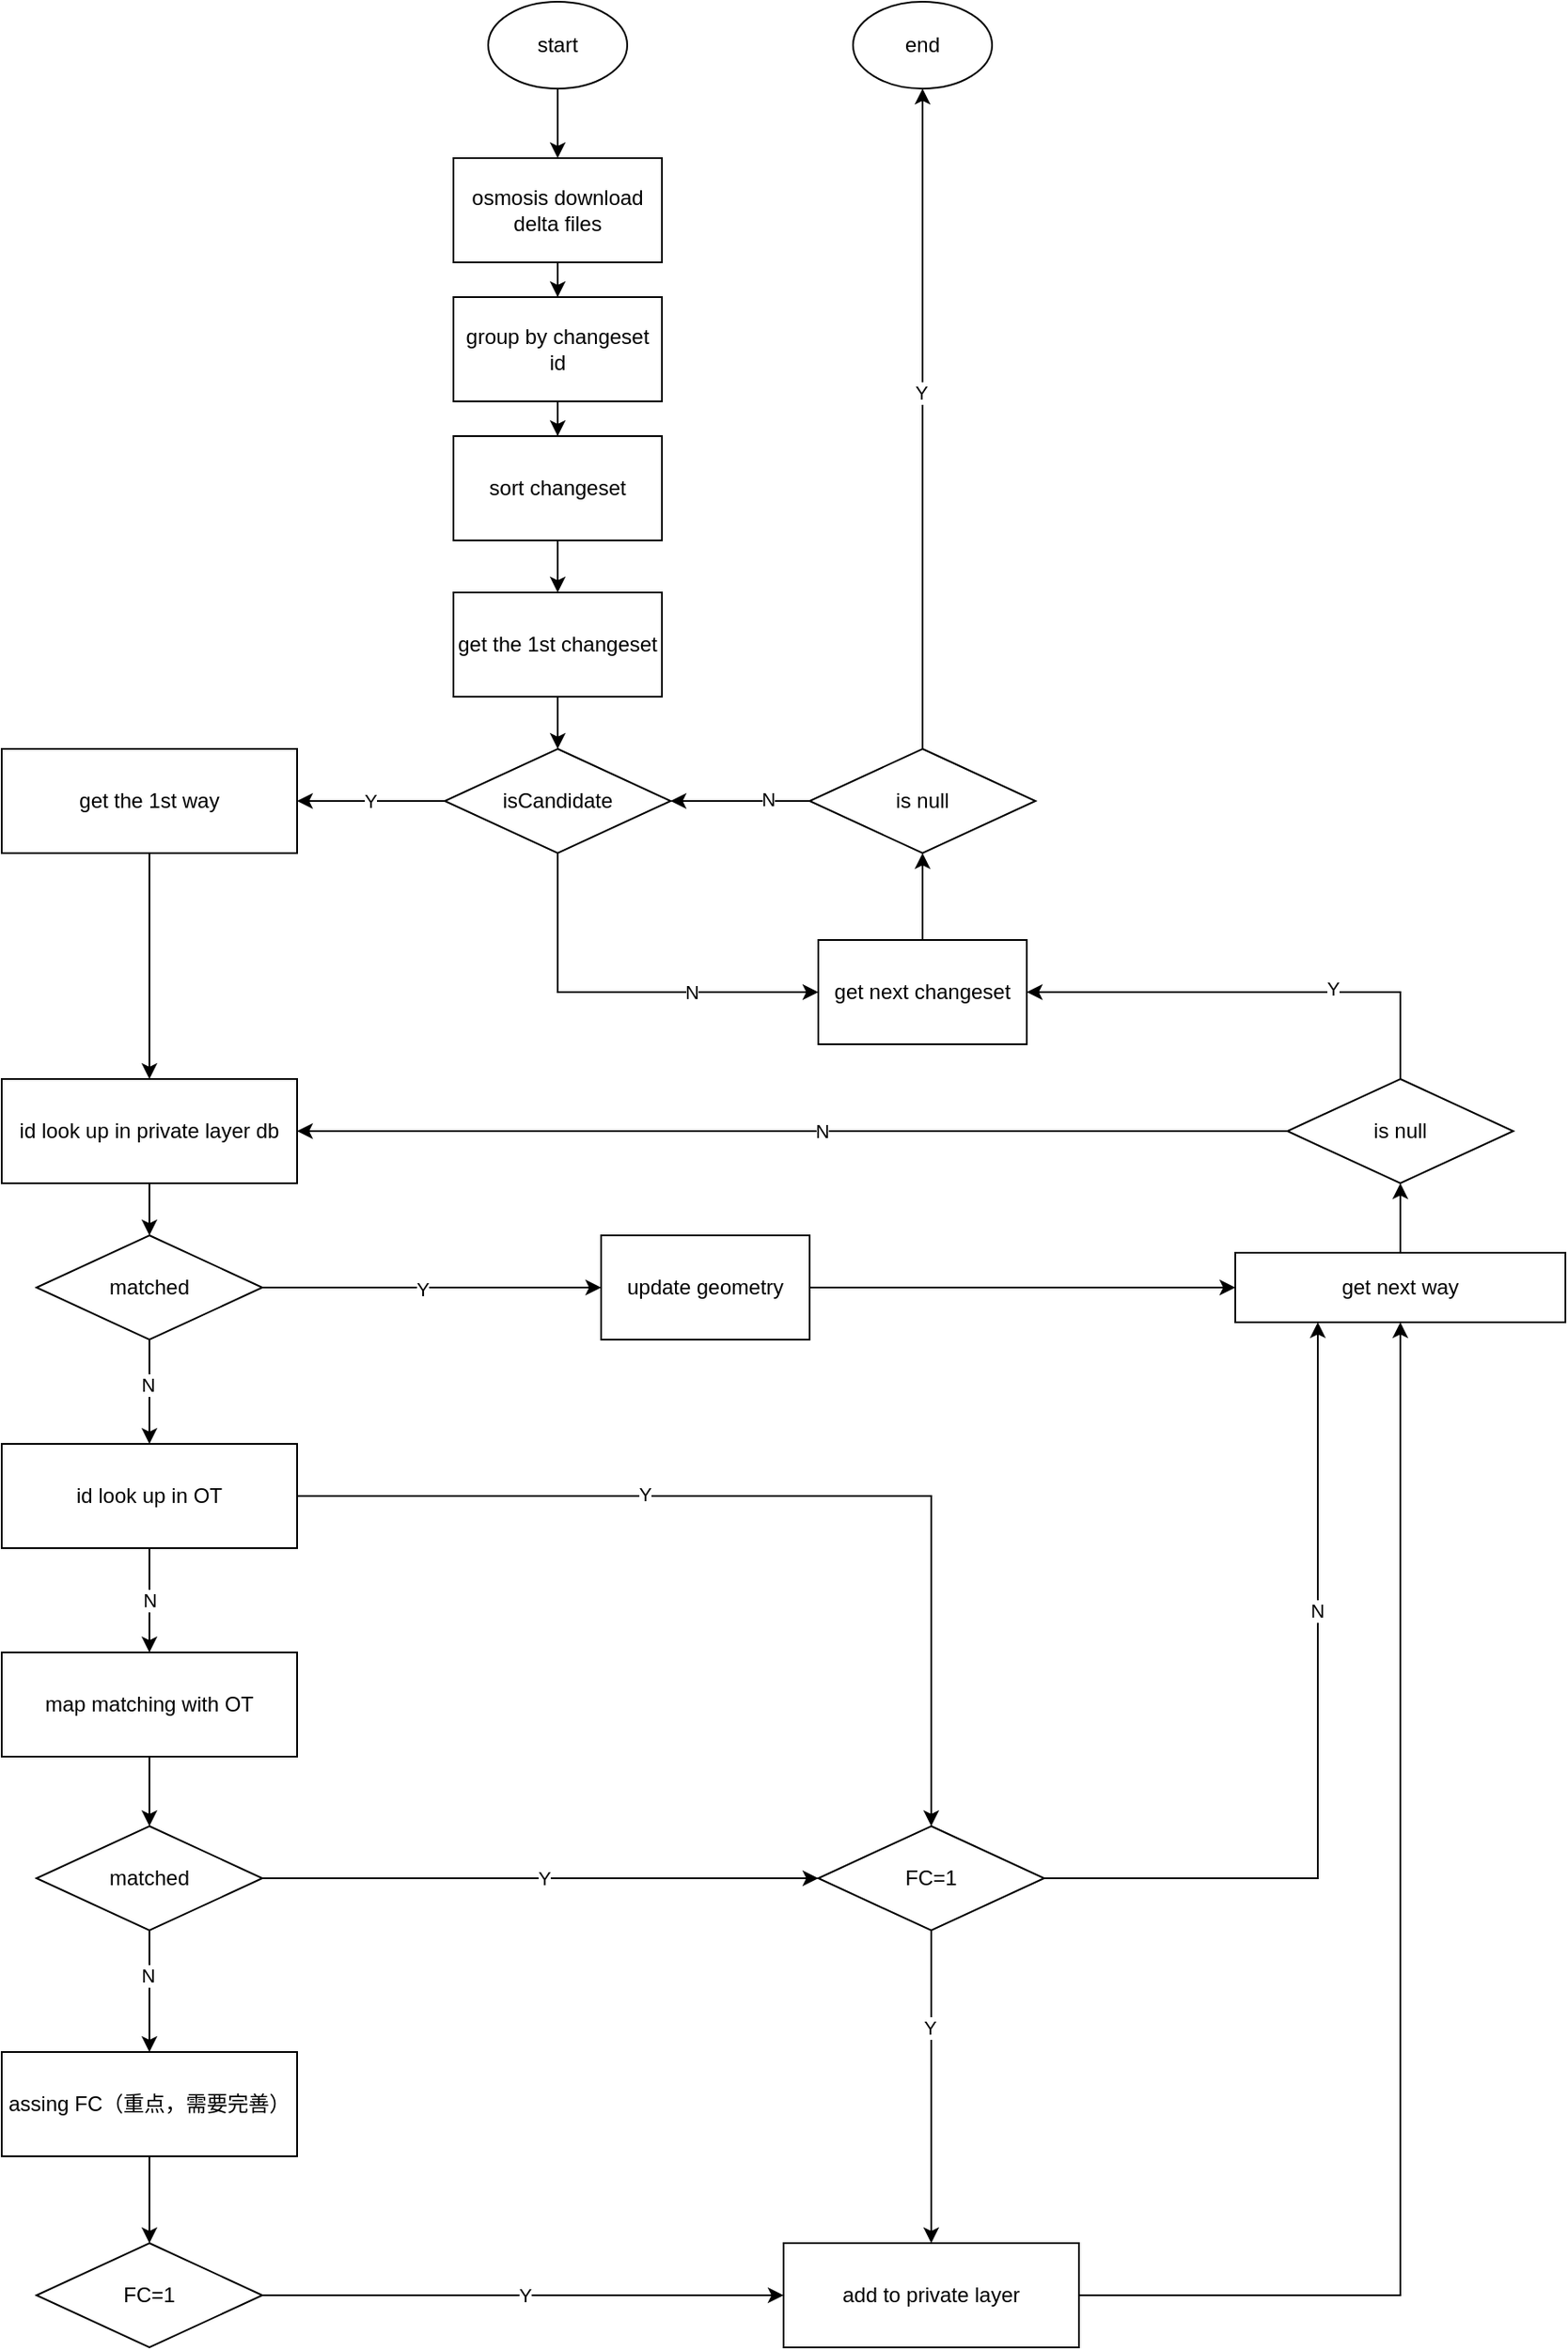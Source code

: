 <mxfile version="27.0.5">
  <diagram name="第 1 页" id="OYPPoNtJcvD3CVvJOCVI">
    <mxGraphModel dx="1584" dy="2003" grid="1" gridSize="10" guides="1" tooltips="1" connect="1" arrows="1" fold="1" page="1" pageScale="1" pageWidth="827" pageHeight="1169" math="0" shadow="0">
      <root>
        <mxCell id="0" />
        <mxCell id="1" parent="0" />
        <mxCell id="WjDSU4Vnf71-LKj2FM2g-10" style="edgeStyle=orthogonalEdgeStyle;rounded=0;orthogonalLoop=1;jettySize=auto;html=1;entryX=0.5;entryY=0;entryDx=0;entryDy=0;" parent="1" source="WjDSU4Vnf71-LKj2FM2g-1" target="WjDSU4Vnf71-LKj2FM2g-5" edge="1">
          <mxGeometry relative="1" as="geometry" />
        </mxCell>
        <mxCell id="WjDSU4Vnf71-LKj2FM2g-1" value="get the 1st changeset" style="rounded=0;whiteSpace=wrap;html=1;" parent="1" vertex="1">
          <mxGeometry x="320" y="120" width="120" height="60" as="geometry" />
        </mxCell>
        <mxCell id="poMI8xWjBXQtKEW0WlzC-20" style="edgeStyle=orthogonalEdgeStyle;rounded=0;orthogonalLoop=1;jettySize=auto;html=1;entryX=0.5;entryY=0;entryDx=0;entryDy=0;" edge="1" parent="1" source="WjDSU4Vnf71-LKj2FM2g-2" target="poMI8xWjBXQtKEW0WlzC-19">
          <mxGeometry relative="1" as="geometry" />
        </mxCell>
        <mxCell id="WjDSU4Vnf71-LKj2FM2g-2" value="start" style="ellipse;whiteSpace=wrap;html=1;" parent="1" vertex="1">
          <mxGeometry x="340" y="-220" width="80" height="50" as="geometry" />
        </mxCell>
        <mxCell id="WjDSU4Vnf71-LKj2FM2g-9" value="" style="edgeStyle=orthogonalEdgeStyle;rounded=0;orthogonalLoop=1;jettySize=auto;html=1;" parent="1" source="WjDSU4Vnf71-LKj2FM2g-5" target="WjDSU4Vnf71-LKj2FM2g-8" edge="1">
          <mxGeometry relative="1" as="geometry" />
        </mxCell>
        <mxCell id="WjDSU4Vnf71-LKj2FM2g-77" value="Y" style="edgeLabel;html=1;align=center;verticalAlign=middle;resizable=0;points=[];" parent="WjDSU4Vnf71-LKj2FM2g-9" vertex="1" connectable="0">
          <mxGeometry x="0.012" y="-4" relative="1" as="geometry">
            <mxPoint y="4" as="offset" />
          </mxGeometry>
        </mxCell>
        <mxCell id="WjDSU4Vnf71-LKj2FM2g-40" style="edgeStyle=orthogonalEdgeStyle;rounded=0;orthogonalLoop=1;jettySize=auto;html=1;entryX=0;entryY=0.5;entryDx=0;entryDy=0;" parent="1" source="WjDSU4Vnf71-LKj2FM2g-5" target="WjDSU4Vnf71-LKj2FM2g-15" edge="1">
          <mxGeometry relative="1" as="geometry">
            <Array as="points">
              <mxPoint x="380" y="350" />
            </Array>
          </mxGeometry>
        </mxCell>
        <mxCell id="WjDSU4Vnf71-LKj2FM2g-78" value="N" style="edgeLabel;html=1;align=center;verticalAlign=middle;resizable=0;points=[];" parent="WjDSU4Vnf71-LKj2FM2g-40" vertex="1" connectable="0">
          <mxGeometry x="0.365" relative="1" as="geometry">
            <mxPoint as="offset" />
          </mxGeometry>
        </mxCell>
        <mxCell id="WjDSU4Vnf71-LKj2FM2g-5" value="isCandidate" style="rhombus;whiteSpace=wrap;html=1;" parent="1" vertex="1">
          <mxGeometry x="315" y="210" width="130" height="60" as="geometry" />
        </mxCell>
        <mxCell id="WjDSU4Vnf71-LKj2FM2g-34" style="edgeStyle=orthogonalEdgeStyle;rounded=0;orthogonalLoop=1;jettySize=auto;html=1;" parent="1" source="WjDSU4Vnf71-LKj2FM2g-8" target="WjDSU4Vnf71-LKj2FM2g-33" edge="1">
          <mxGeometry relative="1" as="geometry" />
        </mxCell>
        <mxCell id="WjDSU4Vnf71-LKj2FM2g-8" value="get the 1st way" style="whiteSpace=wrap;html=1;" parent="1" vertex="1">
          <mxGeometry x="60" y="210" width="170" height="60" as="geometry" />
        </mxCell>
        <mxCell id="WjDSU4Vnf71-LKj2FM2g-14" value="" style="edgeStyle=orthogonalEdgeStyle;rounded=0;orthogonalLoop=1;jettySize=auto;html=1;" parent="1" source="WjDSU4Vnf71-LKj2FM2g-11" target="WjDSU4Vnf71-LKj2FM2g-13" edge="1">
          <mxGeometry relative="1" as="geometry" />
        </mxCell>
        <mxCell id="WjDSU4Vnf71-LKj2FM2g-28" value="Y" style="edgeLabel;html=1;align=center;verticalAlign=middle;resizable=0;points=[];" parent="WjDSU4Vnf71-LKj2FM2g-14" vertex="1" connectable="0">
          <mxGeometry x="-0.059" y="-1" relative="1" as="geometry">
            <mxPoint as="offset" />
          </mxGeometry>
        </mxCell>
        <mxCell id="WjDSU4Vnf71-LKj2FM2g-38" style="edgeStyle=orthogonalEdgeStyle;rounded=0;orthogonalLoop=1;jettySize=auto;html=1;entryX=0.5;entryY=0;entryDx=0;entryDy=0;" parent="1" source="WjDSU4Vnf71-LKj2FM2g-11" target="WjDSU4Vnf71-LKj2FM2g-36" edge="1">
          <mxGeometry relative="1" as="geometry" />
        </mxCell>
        <mxCell id="WjDSU4Vnf71-LKj2FM2g-39" value="N" style="edgeLabel;html=1;align=center;verticalAlign=middle;resizable=0;points=[];" parent="WjDSU4Vnf71-LKj2FM2g-38" vertex="1" connectable="0">
          <mxGeometry x="-0.4" relative="1" as="geometry">
            <mxPoint x="-1" y="8" as="offset" />
          </mxGeometry>
        </mxCell>
        <mxCell id="WjDSU4Vnf71-LKj2FM2g-11" value="matched" style="rhombus;whiteSpace=wrap;html=1;" parent="1" vertex="1">
          <mxGeometry x="80" y="490" width="130" height="60" as="geometry" />
        </mxCell>
        <mxCell id="poMI8xWjBXQtKEW0WlzC-16" style="edgeStyle=orthogonalEdgeStyle;rounded=0;orthogonalLoop=1;jettySize=auto;html=1;entryX=0;entryY=0.5;entryDx=0;entryDy=0;" edge="1" parent="1" source="WjDSU4Vnf71-LKj2FM2g-13" target="WjDSU4Vnf71-LKj2FM2g-37">
          <mxGeometry relative="1" as="geometry" />
        </mxCell>
        <mxCell id="WjDSU4Vnf71-LKj2FM2g-13" value="update geometry" style="whiteSpace=wrap;html=1;" parent="1" vertex="1">
          <mxGeometry x="405" y="490" width="120" height="60" as="geometry" />
        </mxCell>
        <mxCell id="WjDSU4Vnf71-LKj2FM2g-20" style="edgeStyle=orthogonalEdgeStyle;rounded=0;orthogonalLoop=1;jettySize=auto;html=1;entryX=0.5;entryY=1;entryDx=0;entryDy=0;" parent="1" source="WjDSU4Vnf71-LKj2FM2g-15" target="WjDSU4Vnf71-LKj2FM2g-19" edge="1">
          <mxGeometry relative="1" as="geometry" />
        </mxCell>
        <mxCell id="WjDSU4Vnf71-LKj2FM2g-15" value="get next changeset" style="rounded=0;whiteSpace=wrap;html=1;" parent="1" vertex="1">
          <mxGeometry x="530" y="320" width="120" height="60" as="geometry" />
        </mxCell>
        <mxCell id="WjDSU4Vnf71-LKj2FM2g-21" style="edgeStyle=orthogonalEdgeStyle;rounded=0;orthogonalLoop=1;jettySize=auto;html=1;entryX=1;entryY=0.5;entryDx=0;entryDy=0;" parent="1" source="WjDSU4Vnf71-LKj2FM2g-19" target="WjDSU4Vnf71-LKj2FM2g-5" edge="1">
          <mxGeometry relative="1" as="geometry" />
        </mxCell>
        <mxCell id="WjDSU4Vnf71-LKj2FM2g-26" value="N" style="edgeLabel;html=1;align=center;verticalAlign=middle;resizable=0;points=[];" parent="WjDSU4Vnf71-LKj2FM2g-21" vertex="1" connectable="0">
          <mxGeometry x="-0.4" y="-1" relative="1" as="geometry">
            <mxPoint as="offset" />
          </mxGeometry>
        </mxCell>
        <mxCell id="WjDSU4Vnf71-LKj2FM2g-24" value="" style="edgeStyle=orthogonalEdgeStyle;rounded=0;orthogonalLoop=1;jettySize=auto;html=1;entryX=0.5;entryY=1;entryDx=0;entryDy=0;" parent="1" source="WjDSU4Vnf71-LKj2FM2g-19" target="WjDSU4Vnf71-LKj2FM2g-25" edge="1">
          <mxGeometry relative="1" as="geometry">
            <mxPoint x="590" y="130" as="targetPoint" />
          </mxGeometry>
        </mxCell>
        <mxCell id="WjDSU4Vnf71-LKj2FM2g-27" value="Y" style="edgeLabel;html=1;align=center;verticalAlign=middle;resizable=0;points=[];" parent="WjDSU4Vnf71-LKj2FM2g-24" vertex="1" connectable="0">
          <mxGeometry x="0.1" y="-1" relative="1" as="geometry">
            <mxPoint x="-2" y="4" as="offset" />
          </mxGeometry>
        </mxCell>
        <mxCell id="WjDSU4Vnf71-LKj2FM2g-19" value="is null" style="rhombus;whiteSpace=wrap;html=1;" parent="1" vertex="1">
          <mxGeometry x="525" y="210" width="130" height="60" as="geometry" />
        </mxCell>
        <mxCell id="WjDSU4Vnf71-LKj2FM2g-25" value="end" style="ellipse;whiteSpace=wrap;html=1;" parent="1" vertex="1">
          <mxGeometry x="550" y="-220" width="80" height="50" as="geometry" />
        </mxCell>
        <mxCell id="WjDSU4Vnf71-LKj2FM2g-35" style="edgeStyle=orthogonalEdgeStyle;rounded=0;orthogonalLoop=1;jettySize=auto;html=1;entryX=0.5;entryY=0;entryDx=0;entryDy=0;" parent="1" source="WjDSU4Vnf71-LKj2FM2g-33" target="WjDSU4Vnf71-LKj2FM2g-11" edge="1">
          <mxGeometry relative="1" as="geometry" />
        </mxCell>
        <mxCell id="WjDSU4Vnf71-LKj2FM2g-33" value="id look up in private layer db" style="whiteSpace=wrap;html=1;" parent="1" vertex="1">
          <mxGeometry x="60" y="400" width="170" height="60" as="geometry" />
        </mxCell>
        <mxCell id="WjDSU4Vnf71-LKj2FM2g-51" style="edgeStyle=orthogonalEdgeStyle;rounded=0;orthogonalLoop=1;jettySize=auto;html=1;entryX=0.5;entryY=0;entryDx=0;entryDy=0;" parent="1" source="WjDSU4Vnf71-LKj2FM2g-36" target="WjDSU4Vnf71-LKj2FM2g-50" edge="1">
          <mxGeometry relative="1" as="geometry" />
        </mxCell>
        <mxCell id="WjDSU4Vnf71-LKj2FM2g-52" value="N" style="edgeLabel;html=1;align=center;verticalAlign=middle;resizable=0;points=[];" parent="WjDSU4Vnf71-LKj2FM2g-51" vertex="1" connectable="0">
          <mxGeometry x="-0.64" relative="1" as="geometry">
            <mxPoint y="19" as="offset" />
          </mxGeometry>
        </mxCell>
        <mxCell id="poMI8xWjBXQtKEW0WlzC-13" style="edgeStyle=orthogonalEdgeStyle;rounded=0;orthogonalLoop=1;jettySize=auto;html=1;entryX=0.5;entryY=0;entryDx=0;entryDy=0;" edge="1" parent="1" source="WjDSU4Vnf71-LKj2FM2g-36" target="WjDSU4Vnf71-LKj2FM2g-57">
          <mxGeometry relative="1" as="geometry" />
        </mxCell>
        <mxCell id="poMI8xWjBXQtKEW0WlzC-14" value="Y" style="edgeLabel;html=1;align=center;verticalAlign=middle;resizable=0;points=[];" vertex="1" connectable="0" parent="poMI8xWjBXQtKEW0WlzC-13">
          <mxGeometry x="-0.279" y="1" relative="1" as="geometry">
            <mxPoint as="offset" />
          </mxGeometry>
        </mxCell>
        <mxCell id="WjDSU4Vnf71-LKj2FM2g-36" value="id look up in OT" style="whiteSpace=wrap;html=1;" parent="1" vertex="1">
          <mxGeometry x="60" y="610" width="170" height="60" as="geometry" />
        </mxCell>
        <mxCell id="poMI8xWjBXQtKEW0WlzC-8" style="edgeStyle=orthogonalEdgeStyle;rounded=0;orthogonalLoop=1;jettySize=auto;html=1;entryX=0.5;entryY=1;entryDx=0;entryDy=0;" edge="1" parent="1" source="WjDSU4Vnf71-LKj2FM2g-37" target="poMI8xWjBXQtKEW0WlzC-9">
          <mxGeometry relative="1" as="geometry">
            <mxPoint x="855" y="450" as="targetPoint" />
          </mxGeometry>
        </mxCell>
        <mxCell id="WjDSU4Vnf71-LKj2FM2g-37" value="get next way" style="whiteSpace=wrap;html=1;" parent="1" vertex="1">
          <mxGeometry x="770" y="500" width="190" height="40" as="geometry" />
        </mxCell>
        <mxCell id="WjDSU4Vnf71-LKj2FM2g-54" style="edgeStyle=orthogonalEdgeStyle;rounded=0;orthogonalLoop=1;jettySize=auto;html=1;" parent="1" source="WjDSU4Vnf71-LKj2FM2g-50" target="WjDSU4Vnf71-LKj2FM2g-53" edge="1">
          <mxGeometry relative="1" as="geometry" />
        </mxCell>
        <mxCell id="WjDSU4Vnf71-LKj2FM2g-50" value="map matching with OT" style="whiteSpace=wrap;html=1;" parent="1" vertex="1">
          <mxGeometry x="60" y="730" width="170" height="60" as="geometry" />
        </mxCell>
        <mxCell id="WjDSU4Vnf71-LKj2FM2g-58" style="edgeStyle=orthogonalEdgeStyle;rounded=0;orthogonalLoop=1;jettySize=auto;html=1;entryX=0;entryY=0.5;entryDx=0;entryDy=0;" parent="1" source="WjDSU4Vnf71-LKj2FM2g-53" target="WjDSU4Vnf71-LKj2FM2g-57" edge="1">
          <mxGeometry relative="1" as="geometry" />
        </mxCell>
        <mxCell id="WjDSU4Vnf71-LKj2FM2g-59" value="Y" style="edgeLabel;html=1;align=center;verticalAlign=middle;resizable=0;points=[];" parent="WjDSU4Vnf71-LKj2FM2g-58" vertex="1" connectable="0">
          <mxGeometry x="0.009" relative="1" as="geometry">
            <mxPoint as="offset" />
          </mxGeometry>
        </mxCell>
        <mxCell id="WjDSU4Vnf71-LKj2FM2g-60" style="edgeStyle=orthogonalEdgeStyle;rounded=0;orthogonalLoop=1;jettySize=auto;html=1;entryX=0.5;entryY=0;entryDx=0;entryDy=0;" parent="1" source="WjDSU4Vnf71-LKj2FM2g-53" target="WjDSU4Vnf71-LKj2FM2g-61" edge="1">
          <mxGeometry relative="1" as="geometry">
            <mxPoint x="145" y="950" as="targetPoint" />
          </mxGeometry>
        </mxCell>
        <mxCell id="WjDSU4Vnf71-LKj2FM2g-62" value="N" style="edgeLabel;html=1;align=center;verticalAlign=middle;resizable=0;points=[];" parent="WjDSU4Vnf71-LKj2FM2g-60" vertex="1" connectable="0">
          <mxGeometry x="-0.257" y="2" relative="1" as="geometry">
            <mxPoint x="-3" as="offset" />
          </mxGeometry>
        </mxCell>
        <mxCell id="WjDSU4Vnf71-LKj2FM2g-53" value="matched" style="rhombus;whiteSpace=wrap;html=1;" parent="1" vertex="1">
          <mxGeometry x="80" y="830" width="130" height="60" as="geometry" />
        </mxCell>
        <mxCell id="WjDSU4Vnf71-LKj2FM2g-79" style="edgeStyle=orthogonalEdgeStyle;rounded=0;orthogonalLoop=1;jettySize=auto;html=1;exitX=0.5;exitY=1;exitDx=0;exitDy=0;" parent="1" source="WjDSU4Vnf71-LKj2FM2g-57" target="WjDSU4Vnf71-LKj2FM2g-65" edge="1">
          <mxGeometry relative="1" as="geometry">
            <mxPoint x="490" y="860" as="targetPoint" />
          </mxGeometry>
        </mxCell>
        <mxCell id="WjDSU4Vnf71-LKj2FM2g-89" value="Y" style="edgeLabel;html=1;align=center;verticalAlign=middle;resizable=0;points=[];" parent="WjDSU4Vnf71-LKj2FM2g-79" vertex="1" connectable="0">
          <mxGeometry x="-0.394" y="1" relative="1" as="geometry">
            <mxPoint x="-2" y="1" as="offset" />
          </mxGeometry>
        </mxCell>
        <mxCell id="poMI8xWjBXQtKEW0WlzC-15" style="edgeStyle=orthogonalEdgeStyle;rounded=0;orthogonalLoop=1;jettySize=auto;html=1;entryX=0.25;entryY=1;entryDx=0;entryDy=0;" edge="1" parent="1" source="WjDSU4Vnf71-LKj2FM2g-57" target="WjDSU4Vnf71-LKj2FM2g-37">
          <mxGeometry relative="1" as="geometry" />
        </mxCell>
        <mxCell id="poMI8xWjBXQtKEW0WlzC-18" value="N" style="edgeLabel;html=1;align=center;verticalAlign=middle;resizable=0;points=[];" vertex="1" connectable="0" parent="poMI8xWjBXQtKEW0WlzC-15">
          <mxGeometry x="0.326" y="3" relative="1" as="geometry">
            <mxPoint x="2" y="5" as="offset" />
          </mxGeometry>
        </mxCell>
        <mxCell id="WjDSU4Vnf71-LKj2FM2g-57" value="FC=1" style="rhombus;whiteSpace=wrap;html=1;" parent="1" vertex="1">
          <mxGeometry x="530" y="830" width="130" height="60" as="geometry" />
        </mxCell>
        <mxCell id="WjDSU4Vnf71-LKj2FM2g-63" style="edgeStyle=orthogonalEdgeStyle;rounded=0;orthogonalLoop=1;jettySize=auto;html=1;entryX=0.5;entryY=0;entryDx=0;entryDy=0;" parent="1" source="WjDSU4Vnf71-LKj2FM2g-61" target="WjDSU4Vnf71-LKj2FM2g-64" edge="1">
          <mxGeometry relative="1" as="geometry">
            <mxPoint x="145" y="1060" as="targetPoint" />
          </mxGeometry>
        </mxCell>
        <mxCell id="WjDSU4Vnf71-LKj2FM2g-61" value="assing FC（重点，需要完善）" style="whiteSpace=wrap;html=1;" parent="1" vertex="1">
          <mxGeometry x="60" y="960" width="170" height="60" as="geometry" />
        </mxCell>
        <mxCell id="WjDSU4Vnf71-LKj2FM2g-66" style="edgeStyle=orthogonalEdgeStyle;rounded=0;orthogonalLoop=1;jettySize=auto;html=1;" parent="1" source="WjDSU4Vnf71-LKj2FM2g-64" target="WjDSU4Vnf71-LKj2FM2g-65" edge="1">
          <mxGeometry relative="1" as="geometry" />
        </mxCell>
        <mxCell id="WjDSU4Vnf71-LKj2FM2g-67" value="Y" style="edgeLabel;html=1;align=center;verticalAlign=middle;resizable=0;points=[];" parent="WjDSU4Vnf71-LKj2FM2g-66" vertex="1" connectable="0">
          <mxGeometry x="0.007" relative="1" as="geometry">
            <mxPoint as="offset" />
          </mxGeometry>
        </mxCell>
        <mxCell id="WjDSU4Vnf71-LKj2FM2g-64" value="FC=1" style="rhombus;whiteSpace=wrap;html=1;" parent="1" vertex="1">
          <mxGeometry x="80" y="1070" width="130" height="60" as="geometry" />
        </mxCell>
        <mxCell id="WjDSU4Vnf71-LKj2FM2g-83" style="edgeStyle=orthogonalEdgeStyle;rounded=0;orthogonalLoop=1;jettySize=auto;html=1;entryX=0.5;entryY=1;entryDx=0;entryDy=0;" parent="1" source="WjDSU4Vnf71-LKj2FM2g-65" target="WjDSU4Vnf71-LKj2FM2g-37" edge="1">
          <mxGeometry relative="1" as="geometry" />
        </mxCell>
        <mxCell id="WjDSU4Vnf71-LKj2FM2g-65" value="add to private layer" style="whiteSpace=wrap;html=1;" parent="1" vertex="1">
          <mxGeometry x="510" y="1070" width="170" height="60" as="geometry" />
        </mxCell>
        <mxCell id="WjDSU4Vnf71-LKj2FM2g-73" style="edgeStyle=orthogonalEdgeStyle;rounded=0;orthogonalLoop=1;jettySize=auto;html=1;entryX=1;entryY=0.5;entryDx=0;entryDy=0;exitX=0.5;exitY=0;exitDx=0;exitDy=0;" parent="1" source="poMI8xWjBXQtKEW0WlzC-9" target="WjDSU4Vnf71-LKj2FM2g-15" edge="1">
          <mxGeometry relative="1" as="geometry">
            <Array as="points">
              <mxPoint x="865" y="410" />
              <mxPoint x="865" y="350" />
            </Array>
            <mxPoint x="865" y="394.615" as="sourcePoint" />
          </mxGeometry>
        </mxCell>
        <mxCell id="WjDSU4Vnf71-LKj2FM2g-76" value="Y" style="edgeLabel;html=1;align=center;verticalAlign=middle;resizable=0;points=[];" parent="WjDSU4Vnf71-LKj2FM2g-73" vertex="1" connectable="0">
          <mxGeometry x="-0.231" y="-2" relative="1" as="geometry">
            <mxPoint as="offset" />
          </mxGeometry>
        </mxCell>
        <mxCell id="WjDSU4Vnf71-LKj2FM2g-94" style="edgeStyle=orthogonalEdgeStyle;rounded=0;orthogonalLoop=1;jettySize=auto;html=1;entryX=1;entryY=0.5;entryDx=0;entryDy=0;exitX=0;exitY=0.5;exitDx=0;exitDy=0;" parent="1" source="poMI8xWjBXQtKEW0WlzC-9" target="WjDSU4Vnf71-LKj2FM2g-33" edge="1">
          <mxGeometry relative="1" as="geometry">
            <Array as="points" />
            <mxPoint x="811.667" y="430" as="sourcePoint" />
          </mxGeometry>
        </mxCell>
        <mxCell id="WjDSU4Vnf71-LKj2FM2g-95" value="N" style="edgeLabel;html=1;align=center;verticalAlign=middle;resizable=0;points=[];" parent="WjDSU4Vnf71-LKj2FM2g-94" vertex="1" connectable="0">
          <mxGeometry x="0.013" relative="1" as="geometry">
            <mxPoint x="20" as="offset" />
          </mxGeometry>
        </mxCell>
        <mxCell id="poMI8xWjBXQtKEW0WlzC-9" value="is null" style="rhombus;whiteSpace=wrap;html=1;" vertex="1" parent="1">
          <mxGeometry x="800" y="400" width="130" height="60" as="geometry" />
        </mxCell>
        <mxCell id="poMI8xWjBXQtKEW0WlzC-23" style="edgeStyle=orthogonalEdgeStyle;rounded=0;orthogonalLoop=1;jettySize=auto;html=1;entryX=0.5;entryY=0;entryDx=0;entryDy=0;" edge="1" parent="1" source="poMI8xWjBXQtKEW0WlzC-19" target="poMI8xWjBXQtKEW0WlzC-22">
          <mxGeometry relative="1" as="geometry" />
        </mxCell>
        <mxCell id="poMI8xWjBXQtKEW0WlzC-19" value="osmosis download delta files" style="rounded=0;whiteSpace=wrap;html=1;" vertex="1" parent="1">
          <mxGeometry x="320" y="-130" width="120" height="60" as="geometry" />
        </mxCell>
        <mxCell id="poMI8xWjBXQtKEW0WlzC-25" style="edgeStyle=orthogonalEdgeStyle;rounded=0;orthogonalLoop=1;jettySize=auto;html=1;entryX=0.5;entryY=0;entryDx=0;entryDy=0;" edge="1" parent="1" source="poMI8xWjBXQtKEW0WlzC-22" target="poMI8xWjBXQtKEW0WlzC-24">
          <mxGeometry relative="1" as="geometry" />
        </mxCell>
        <mxCell id="poMI8xWjBXQtKEW0WlzC-22" value="group by changeset id" style="rounded=0;whiteSpace=wrap;html=1;" vertex="1" parent="1">
          <mxGeometry x="320" y="-50" width="120" height="60" as="geometry" />
        </mxCell>
        <mxCell id="poMI8xWjBXQtKEW0WlzC-26" style="edgeStyle=orthogonalEdgeStyle;rounded=0;orthogonalLoop=1;jettySize=auto;html=1;" edge="1" parent="1" source="poMI8xWjBXQtKEW0WlzC-24" target="WjDSU4Vnf71-LKj2FM2g-1">
          <mxGeometry relative="1" as="geometry" />
        </mxCell>
        <mxCell id="poMI8xWjBXQtKEW0WlzC-24" value="sort changeset" style="rounded=0;whiteSpace=wrap;html=1;" vertex="1" parent="1">
          <mxGeometry x="320" y="30" width="120" height="60" as="geometry" />
        </mxCell>
      </root>
    </mxGraphModel>
  </diagram>
</mxfile>
